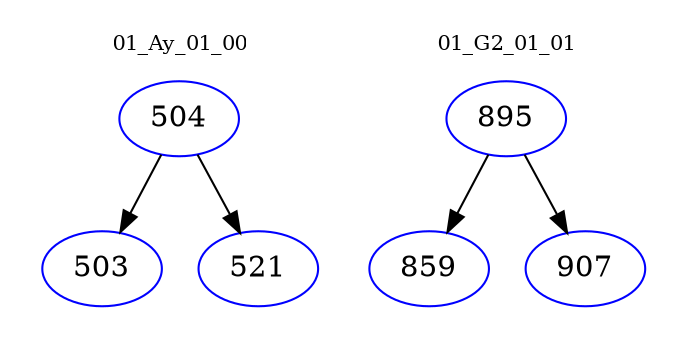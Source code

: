 digraph{
subgraph cluster_0 {
color = white
label = "01_Ay_01_00";
fontsize=10;
T0_504 [label="504", color="blue"]
T0_504 -> T0_503 [color="black"]
T0_503 [label="503", color="blue"]
T0_504 -> T0_521 [color="black"]
T0_521 [label="521", color="blue"]
}
subgraph cluster_1 {
color = white
label = "01_G2_01_01";
fontsize=10;
T1_895 [label="895", color="blue"]
T1_895 -> T1_859 [color="black"]
T1_859 [label="859", color="blue"]
T1_895 -> T1_907 [color="black"]
T1_907 [label="907", color="blue"]
}
}
